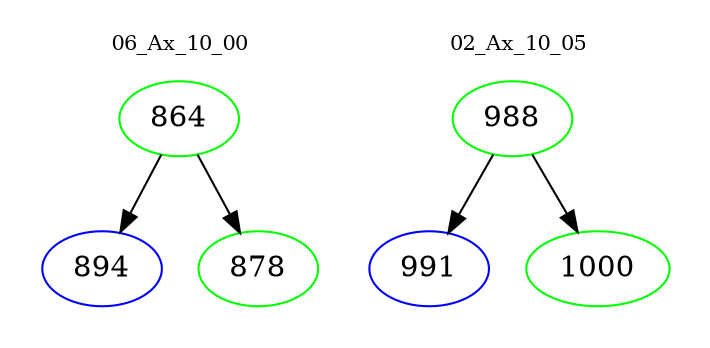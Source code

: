 digraph{
subgraph cluster_0 {
color = white
label = "06_Ax_10_00";
fontsize=10;
T0_864 [label="864", color="green"]
T0_864 -> T0_894 [color="black"]
T0_894 [label="894", color="blue"]
T0_864 -> T0_878 [color="black"]
T0_878 [label="878", color="green"]
}
subgraph cluster_1 {
color = white
label = "02_Ax_10_05";
fontsize=10;
T1_988 [label="988", color="green"]
T1_988 -> T1_991 [color="black"]
T1_991 [label="991", color="blue"]
T1_988 -> T1_1000 [color="black"]
T1_1000 [label="1000", color="green"]
}
}
